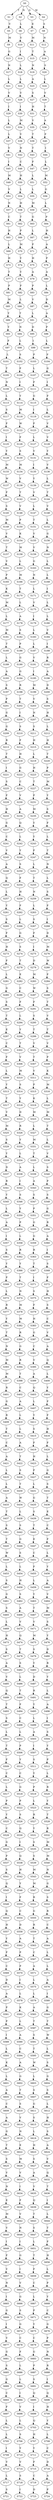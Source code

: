 strict digraph  {
	S0 -> S1 [ label = T ];
	S0 -> S2 [ label = N ];
	S0 -> S3 [ label = G ];
	S0 -> S4 [ label = M ];
	S1 -> S5 [ label = V ];
	S2 -> S6 [ label = L ];
	S3 -> S7 [ label = E ];
	S4 -> S8 [ label = S ];
	S5 -> S9 [ label = M ];
	S6 -> S10 [ label = V ];
	S7 -> S11 [ label = M ];
	S8 -> S12 [ label = N ];
	S9 -> S13 [ label = G ];
	S10 -> S14 [ label = I ];
	S11 -> S15 [ label = T ];
	S12 -> S16 [ label = A ];
	S13 -> S17 [ label = N ];
	S14 -> S18 [ label = L ];
	S15 -> S19 [ label = N ];
	S16 -> S20 [ label = S ];
	S17 -> S21 [ label = L ];
	S18 -> S22 [ label = L ];
	S19 -> S23 [ label = A ];
	S20 -> S24 [ label = L ];
	S21 -> S25 [ label = V ];
	S22 -> S26 [ label = V ];
	S23 -> S27 [ label = S ];
	S24 -> S28 [ label = V ];
	S25 -> S29 [ label = I ];
	S26 -> S30 [ label = I ];
	S27 -> S31 [ label = H ];
	S28 -> S32 [ label = T ];
	S29 -> S33 [ label = L ];
	S30 -> S34 [ label = M ];
	S31 -> S35 [ label = V ];
	S32 -> S36 [ label = A ];
	S33 -> S37 [ label = L ];
	S34 -> S38 [ label = V ];
	S35 -> S39 [ label = T ];
	S36 -> S40 [ label = F ];
	S37 -> S41 [ label = V ];
	S38 -> S42 [ label = N ];
	S39 -> S43 [ label = T ];
	S40 -> S44 [ label = I ];
	S41 -> S45 [ label = I ];
	S42 -> S46 [ label = C ];
	S43 -> S47 [ label = F ];
	S44 -> S48 [ label = L ];
	S45 -> S49 [ label = M ];
	S46 -> S50 [ label = H ];
	S47 -> S51 [ label = L ];
	S48 -> S52 [ label = M ];
	S49 -> S53 [ label = V ];
	S50 -> S54 [ label = L ];
	S51 -> S55 [ label = L ];
	S52 -> S56 [ label = G ];
	S53 -> S57 [ label = N ];
	S54 -> S58 [ label = H ];
	S55 -> S59 [ label = M ];
	S56 -> S60 [ label = L ];
	S57 -> S61 [ label = C ];
	S58 -> S62 [ label = T ];
	S59 -> S63 [ label = G ];
	S60 -> S64 [ label = P ];
	S61 -> S65 [ label = H ];
	S62 -> S66 [ label = P ];
	S63 -> S67 [ label = L ];
	S64 -> S68 [ label = H ];
	S65 -> S69 [ label = L ];
	S66 -> S70 [ label = M ];
	S67 -> S71 [ label = P ];
	S68 -> S72 [ label = A ];
	S69 -> S73 [ label = H ];
	S70 -> S74 [ label = Y ];
	S71 -> S75 [ label = H ];
	S72 -> S76 [ label = P ];
	S73 -> S77 [ label = T ];
	S74 -> S78 [ label = Y ];
	S75 -> S79 [ label = A ];
	S76 -> S80 [ label = A ];
	S77 -> S81 [ label = P ];
	S78 -> S82 [ label = F ];
	S79 -> S83 [ label = P ];
	S80 -> S84 [ label = L ];
	S81 -> S85 [ label = M ];
	S82 -> S86 [ label = L ];
	S83 -> S87 [ label = V ];
	S84 -> S88 [ label = D ];
	S85 -> S89 [ label = Y ];
	S86 -> S90 [ label = T ];
	S87 -> S91 [ label = L ];
	S88 -> S92 [ label = A ];
	S89 -> S93 [ label = Y ];
	S90 -> S94 [ label = N ];
	S91 -> S95 [ label = D ];
	S92 -> S96 [ label = P ];
	S93 -> S97 [ label = F ];
	S94 -> S98 [ label = L ];
	S95 -> S99 [ label = I ];
	S96 -> S100 [ label = L ];
	S97 -> S101 [ label = L ];
	S98 -> S102 [ label = S ];
	S99 -> S103 [ label = P ];
	S100 -> S104 [ label = F ];
	S101 -> S105 [ label = T ];
	S102 -> S106 [ label = F ];
	S103 -> S107 [ label = L ];
	S104 -> S108 [ label = G ];
	S105 -> S109 [ label = N ];
	S106 -> S110 [ label = I ];
	S107 -> S111 [ label = F ];
	S108 -> S112 [ label = I ];
	S109 -> S113 [ label = L ];
	S110 -> S114 [ label = Y ];
	S111 -> S115 [ label = G ];
	S112 -> S116 [ label = F ];
	S113 -> S117 [ label = S ];
	S114 -> S118 [ label = M ];
	S115 -> S119 [ label = I ];
	S116 -> S120 [ label = L ];
	S117 -> S121 [ label = F ];
	S118 -> S122 [ label = W ];
	S119 -> S123 [ label = F ];
	S120 -> S124 [ label = V ];
	S121 -> S125 [ label = I ];
	S122 -> S126 [ label = F ];
	S123 -> S127 [ label = L ];
	S124 -> S128 [ label = V ];
	S125 -> S129 [ label = Y ];
	S126 -> S130 [ label = S ];
	S127 -> S131 [ label = V ];
	S128 -> S132 [ label = Y ];
	S129 -> S133 [ label = M ];
	S130 -> S134 [ label = M ];
	S131 -> S135 [ label = I ];
	S132 -> S136 [ label = V ];
	S133 -> S137 [ label = W ];
	S134 -> S138 [ label = V ];
	S135 -> S139 [ label = Y ];
	S136 -> S140 [ label = L ];
	S137 -> S141 [ label = F ];
	S138 -> S142 [ label = T ];
	S139 -> S143 [ label = V ];
	S140 -> S144 [ label = T ];
	S141 -> S145 [ label = S ];
	S142 -> S146 [ label = V ];
	S143 -> S147 [ label = L ];
	S144 -> S148 [ label = V ];
	S145 -> S149 [ label = M ];
	S146 -> S150 [ label = P ];
	S147 -> S151 [ label = T ];
	S148 -> S152 [ label = L ];
	S149 -> S153 [ label = V ];
	S150 -> S154 [ label = K ];
	S151 -> S155 [ label = V ];
	S152 -> S156 [ label = G ];
	S153 -> S157 [ label = T ];
	S154 -> S158 [ label = M ];
	S155 -> S159 [ label = V ];
	S156 -> S160 [ label = N ];
	S157 -> S161 [ label = V ];
	S158 -> S162 [ label = L ];
	S159 -> S163 [ label = G ];
	S160 -> S164 [ label = L ];
	S161 -> S165 [ label = P ];
	S162 -> S166 [ label = M ];
	S163 -> S167 [ label = N ];
	S164 -> S168 [ label = L ];
	S165 -> S169 [ label = K ];
	S166 -> S170 [ label = T ];
	S167 -> S171 [ label = L ];
	S168 -> S172 [ label = I ];
	S169 -> S173 [ label = M ];
	S170 -> S174 [ label = L ];
	S171 -> S175 [ label = V ];
	S172 -> S176 [ label = L ];
	S173 -> S177 [ label = L ];
	S174 -> S178 [ label = A ];
	S175 -> S179 [ label = I ];
	S176 -> S180 [ label = L ];
	S177 -> S181 [ label = M ];
	S178 -> S182 [ label = S ];
	S179 -> S183 [ label = L ];
	S180 -> S184 [ label = V ];
	S181 -> S185 [ label = T ];
	S182 -> S186 [ label = P ];
	S183 -> S187 [ label = L ];
	S184 -> S188 [ label = I ];
	S185 -> S189 [ label = L ];
	S186 -> S190 [ label = G ];
	S187 -> S191 [ label = V ];
	S188 -> S192 [ label = R ];
	S189 -> S193 [ label = A ];
	S190 -> S194 [ label = G ];
	S191 -> S195 [ label = I ];
	S192 -> S196 [ label = A ];
	S193 -> S197 [ label = S ];
	S194 -> S198 [ label = R ];
	S195 -> S199 [ label = M ];
	S196 -> S200 [ label = D ];
	S197 -> S201 [ label = P ];
	S198 -> S202 [ label = T ];
	S199 -> S203 [ label = V ];
	S200 -> S204 [ label = S ];
	S201 -> S205 [ label = G ];
	S202 -> S206 [ label = I ];
	S203 -> S207 [ label = N ];
	S204 -> S208 [ label = H ];
	S205 -> S209 [ label = G ];
	S206 -> S210 [ label = S ];
	S207 -> S211 [ label = S ];
	S208 -> S212 [ label = L ];
	S209 -> S213 [ label = R ];
	S210 -> S214 [ label = F ];
	S211 -> S215 [ label = H ];
	S212 -> S216 [ label = H ];
	S213 -> S217 [ label = T ];
	S214 -> S218 [ label = H ];
	S215 -> S219 [ label = L ];
	S216 -> S220 [ label = T ];
	S217 -> S221 [ label = I ];
	S218 -> S222 [ label = G ];
	S219 -> S223 [ label = H ];
	S220 -> S224 [ label = P ];
	S221 -> S225 [ label = S ];
	S222 -> S226 [ label = C ];
	S223 -> S227 [ label = T ];
	S224 -> S228 [ label = M ];
	S225 -> S229 [ label = F ];
	S226 -> S230 [ label = V ];
	S227 -> S231 [ label = P ];
	S228 -> S232 [ label = Y ];
	S229 -> S233 [ label = H ];
	S230 -> S234 [ label = A ];
	S231 -> S235 [ label = M ];
	S232 -> S236 [ label = S ];
	S233 -> S237 [ label = G ];
	S234 -> S238 [ label = Q ];
	S235 -> S239 [ label = Y ];
	S236 -> S240 [ label = F ];
	S237 -> S241 [ label = C ];
	S238 -> S242 [ label = L ];
	S239 -> S243 [ label = Y ];
	S240 -> S244 [ label = L ];
	S241 -> S245 [ label = V ];
	S242 -> S246 [ label = Y ];
	S243 -> S247 [ label = F ];
	S244 -> S248 [ label = T ];
	S245 -> S249 [ label = A ];
	S246 -> S250 [ label = S ];
	S247 -> S251 [ label = L ];
	S248 -> S252 [ label = N ];
	S249 -> S253 [ label = Q ];
	S250 -> S254 [ label = F ];
	S251 -> S255 [ label = T ];
	S252 -> S256 [ label = L ];
	S253 -> S257 [ label = L ];
	S254 -> S258 [ label = H ];
	S255 -> S259 [ label = N ];
	S256 -> S260 [ label = S ];
	S257 -> S261 [ label = Y ];
	S258 -> S262 [ label = F ];
	S259 -> S263 [ label = L ];
	S260 -> S264 [ label = F ];
	S261 -> S265 [ label = S ];
	S262 -> S266 [ label = L ];
	S263 -> S267 [ label = S ];
	S264 -> S268 [ label = I ];
	S265 -> S269 [ label = F ];
	S266 -> S270 [ label = G ];
	S267 -> S271 [ label = F ];
	S268 -> S272 [ label = D ];
	S269 -> S273 [ label = H ];
	S270 -> S274 [ label = S ];
	S271 -> S275 [ label = I ];
	S272 -> S276 [ label = M ];
	S273 -> S277 [ label = F ];
	S274 -> S278 [ label = T ];
	S275 -> S279 [ label = D ];
	S276 -> S280 [ label = W ];
	S277 -> S281 [ label = L ];
	S278 -> S282 [ label = E ];
	S279 -> S283 [ label = M ];
	S280 -> S284 [ label = F ];
	S281 -> S285 [ label = G ];
	S282 -> S286 [ label = C ];
	S283 -> S287 [ label = W ];
	S284 -> S288 [ label = S ];
	S285 -> S289 [ label = S ];
	S286 -> S290 [ label = F ];
	S287 -> S291 [ label = F ];
	S288 -> S292 [ label = T ];
	S289 -> S293 [ label = T ];
	S290 -> S294 [ label = L ];
	S291 -> S295 [ label = S ];
	S292 -> S296 [ label = V ];
	S293 -> S297 [ label = E ];
	S294 -> S298 [ label = Y ];
	S295 -> S299 [ label = T ];
	S296 -> S300 [ label = T ];
	S297 -> S301 [ label = C ];
	S298 -> S302 [ label = T ];
	S299 -> S303 [ label = V ];
	S300 -> S304 [ label = V ];
	S301 -> S305 [ label = F ];
	S302 -> S306 [ label = V ];
	S303 -> S307 [ label = T ];
	S304 -> S308 [ label = P ];
	S305 -> S309 [ label = L ];
	S306 -> S310 [ label = M ];
	S307 -> S311 [ label = V ];
	S308 -> S312 [ label = K ];
	S309 -> S313 [ label = Y ];
	S310 -> S314 [ label = S ];
	S311 -> S315 [ label = P ];
	S312 -> S316 [ label = M ];
	S313 -> S317 [ label = T ];
	S314 -> S318 [ label = Y ];
	S315 -> S319 [ label = K ];
	S316 -> S320 [ label = L ];
	S317 -> S321 [ label = V ];
	S318 -> S322 [ label = D ];
	S319 -> S323 [ label = M ];
	S320 -> S324 [ label = M ];
	S321 -> S325 [ label = M ];
	S322 -> S326 [ label = R ];
	S323 -> S327 [ label = L ];
	S324 -> S328 [ label = T ];
	S325 -> S329 [ label = S ];
	S326 -> S330 [ label = Y ];
	S327 -> S331 [ label = M ];
	S328 -> S332 [ label = L ];
	S329 -> S333 [ label = Y ];
	S330 -> S334 [ label = L ];
	S331 -> S335 [ label = T ];
	S332 -> S336 [ label = V ];
	S333 -> S337 [ label = D ];
	S334 -> S338 [ label = A ];
	S335 -> S339 [ label = L ];
	S336 -> S340 [ label = S ];
	S337 -> S341 [ label = R ];
	S338 -> S342 [ label = I ];
	S339 -> S343 [ label = A ];
	S340 -> S344 [ label = P ];
	S341 -> S345 [ label = Y ];
	S342 -> S346 [ label = S ];
	S343 -> S347 [ label = S ];
	S344 -> S348 [ label = S ];
	S345 -> S349 [ label = L ];
	S346 -> S350 [ label = Y ];
	S347 -> S351 [ label = P ];
	S348 -> S352 [ label = G ];
	S349 -> S353 [ label = A ];
	S350 -> S354 [ label = P ];
	S351 -> S355 [ label = G ];
	S352 -> S356 [ label = R ];
	S353 -> S357 [ label = I ];
	S354 -> S358 [ label = L ];
	S355 -> S359 [ label = G ];
	S356 -> S360 [ label = A ];
	S357 -> S361 [ label = S ];
	S358 -> S362 [ label = R ];
	S359 -> S363 [ label = R ];
	S360 -> S364 [ label = I ];
	S361 -> S365 [ label = Y ];
	S362 -> S366 [ label = Y ];
	S363 -> S367 [ label = T ];
	S364 -> S368 [ label = S ];
	S365 -> S369 [ label = P ];
	S366 -> S370 [ label = T ];
	S367 -> S371 [ label = I ];
	S368 -> S372 [ label = F ];
	S369 -> S373 [ label = L ];
	S370 -> S374 [ label = N ];
	S371 -> S375 [ label = S ];
	S372 -> S376 [ label = H ];
	S373 -> S377 [ label = R ];
	S374 -> S378 [ label = M ];
	S375 -> S379 [ label = F ];
	S376 -> S380 [ label = S ];
	S377 -> S381 [ label = Y ];
	S378 -> S382 [ label = M ];
	S379 -> S383 [ label = H ];
	S380 -> S384 [ label = C ];
	S381 -> S385 [ label = T ];
	S382 -> S386 [ label = R ];
	S383 -> S387 [ label = G ];
	S384 -> S388 [ label = V ];
	S385 -> S389 [ label = N ];
	S386 -> S390 [ label = G ];
	S387 -> S391 [ label = C ];
	S388 -> S392 [ label = A ];
	S389 -> S393 [ label = M ];
	S390 -> S394 [ label = R ];
	S391 -> S395 [ label = V ];
	S392 -> S396 [ label = Q ];
	S393 -> S397 [ label = M ];
	S394 -> S398 [ label = T ];
	S395 -> S399 [ label = A ];
	S396 -> S400 [ label = L ];
	S397 -> S401 [ label = R ];
	S398 -> S402 [ label = C ];
	S399 -> S403 [ label = Q ];
	S400 -> S404 [ label = Y ];
	S401 -> S405 [ label = G ];
	S402 -> S406 [ label = A ];
	S403 -> S407 [ label = L ];
	S404 -> S408 [ label = F ];
	S405 -> S409 [ label = R ];
	S406 -> S410 [ label = L ];
	S407 -> S411 [ label = Y ];
	S408 -> S412 [ label = F ];
	S409 -> S413 [ label = T ];
	S410 -> S414 [ label = L ];
	S411 -> S415 [ label = S ];
	S412 -> S416 [ label = H ];
	S413 -> S417 [ label = C ];
	S414 -> S418 [ label = A ];
	S415 -> S419 [ label = F ];
	S416 -> S420 [ label = F ];
	S417 -> S421 [ label = A ];
	S418 -> S422 [ label = T ];
	S419 -> S423 [ label = H ];
	S420 -> S424 [ label = L ];
	S421 -> S425 [ label = L ];
	S422 -> S426 [ label = S ];
	S423 -> S427 [ label = F ];
	S424 -> S428 [ label = G ];
	S425 -> S429 [ label = L ];
	S426 -> S430 [ label = T ];
	S427 -> S431 [ label = L ];
	S428 -> S432 [ label = S ];
	S429 -> S433 [ label = A ];
	S430 -> S434 [ label = W ];
	S431 -> S435 [ label = G ];
	S432 -> S436 [ label = T ];
	S433 -> S437 [ label = T ];
	S434 -> S438 [ label = L ];
	S435 -> S439 [ label = S ];
	S436 -> S440 [ label = E ];
	S437 -> S441 [ label = S ];
	S438 -> S442 [ label = S ];
	S439 -> S443 [ label = T ];
	S440 -> S444 [ label = C ];
	S441 -> S445 [ label = T ];
	S442 -> S446 [ label = G ];
	S443 -> S447 [ label = E ];
	S444 -> S448 [ label = F ];
	S445 -> S449 [ label = W ];
	S446 -> S450 [ label = S ];
	S447 -> S451 [ label = C ];
	S448 -> S452 [ label = L ];
	S449 -> S453 [ label = L ];
	S450 -> S454 [ label = L ];
	S451 -> S455 [ label = F ];
	S452 -> S456 [ label = Y ];
	S453 -> S457 [ label = S ];
	S454 -> S458 [ label = H ];
	S455 -> S459 [ label = L ];
	S456 -> S460 [ label = A ];
	S457 -> S461 [ label = G ];
	S458 -> S462 [ label = S ];
	S459 -> S463 [ label = Y ];
	S460 -> S464 [ label = V ];
	S461 -> S465 [ label = S ];
	S462 -> S466 [ label = A ];
	S463 -> S467 [ label = T ];
	S464 -> S468 [ label = M ];
	S465 -> S469 [ label = L ];
	S466 -> S470 [ label = V ];
	S467 -> S471 [ label = V ];
	S468 -> S472 [ label = S ];
	S469 -> S473 [ label = H ];
	S470 -> S474 [ label = Q ];
	S471 -> S475 [ label = M ];
	S472 -> S476 [ label = Y ];
	S473 -> S477 [ label = S ];
	S474 -> S478 [ label = T ];
	S475 -> S479 [ label = S ];
	S476 -> S480 [ label = D ];
	S477 -> S481 [ label = A ];
	S478 -> S482 [ label = S ];
	S479 -> S483 [ label = Y ];
	S480 -> S484 [ label = R ];
	S481 -> S485 [ label = V ];
	S482 -> S486 [ label = L ];
	S483 -> S487 [ label = D ];
	S484 -> S488 [ label = Y ];
	S485 -> S489 [ label = Q ];
	S486 -> S490 [ label = T ];
	S487 -> S491 [ label = R ];
	S488 -> S492 [ label = L ];
	S489 -> S493 [ label = T ];
	S490 -> S494 [ label = F ];
	S491 -> S495 [ label = Y ];
	S492 -> S496 [ label = A ];
	S493 -> S497 [ label = S ];
	S494 -> S498 [ label = C ];
	S495 -> S499 [ label = L ];
	S496 -> S500 [ label = I ];
	S497 -> S501 [ label = L ];
	S498 -> S502 [ label = L ];
	S499 -> S503 [ label = A ];
	S500 -> S504 [ label = S ];
	S501 -> S505 [ label = T ];
	S502 -> S506 [ label = P ];
	S503 -> S507 [ label = I ];
	S504 -> S508 [ label = Y ];
	S505 -> S509 [ label = F ];
	S506 -> S510 [ label = Y ];
	S507 -> S511 [ label = S ];
	S508 -> S512 [ label = P ];
	S509 -> S513 [ label = C ];
	S510 -> S514 [ label = C ];
	S511 -> S515 [ label = Y ];
	S512 -> S516 [ label = L ];
	S513 -> S517 [ label = L ];
	S514 -> S518 [ label = G ];
	S515 -> S519 [ label = P ];
	S516 -> S520 [ label = R ];
	S517 -> S521 [ label = P ];
	S518 -> S522 [ label = P ];
	S519 -> S523 [ label = L ];
	S520 -> S524 [ label = Y ];
	S521 -> S525 [ label = Y ];
	S522 -> S526 [ label = S ];
	S523 -> S527 [ label = R ];
	S524 -> S528 [ label = T ];
	S525 -> S529 [ label = C ];
	S526 -> S530 [ label = Q ];
	S527 -> S531 [ label = Y ];
	S528 -> S532 [ label = R ];
	S529 -> S533 [ label = G ];
	S530 -> S534 [ label = I ];
	S531 -> S535 [ label = S ];
	S532 -> S536 [ label = M ];
	S533 -> S537 [ label = P ];
	S534 -> S538 [ label = Q ];
	S535 -> S539 [ label = S ];
	S536 -> S540 [ label = M ];
	S537 -> S541 [ label = S ];
	S538 -> S542 [ label = H ];
	S539 -> S543 [ label = M ];
	S540 -> S544 [ label = N ];
	S541 -> S545 [ label = Q ];
	S542 -> S546 [ label = Y ];
	S543 -> S547 [ label = M ];
	S544 -> S548 [ label = G ];
	S545 -> S549 [ label = I ];
	S546 -> S550 [ label = F ];
	S547 -> S551 [ label = R ];
	S548 -> S552 [ label = S ];
	S549 -> S553 [ label = Q ];
	S550 -> S554 [ label = C ];
	S551 -> S555 [ label = G ];
	S552 -> S556 [ label = R ];
	S553 -> S557 [ label = H ];
	S554 -> S558 [ label = D ];
	S555 -> S559 [ label = R ];
	S556 -> S560 [ label = C ];
	S557 -> S561 [ label = Y ];
	S558 -> S562 [ label = A ];
	S559 -> S563 [ label = T ];
	S560 -> S564 [ label = A ];
	S561 -> S565 [ label = F ];
	S562 -> S566 [ label = P ];
	S563 -> S567 [ label = C ];
	S564 -> S568 [ label = L ];
	S565 -> S569 [ label = C ];
	S566 -> S570 [ label = P ];
	S567 -> S571 [ label = A ];
	S568 -> S572 [ label = L ];
	S569 -> S573 [ label = D ];
	S570 -> S574 [ label = I ];
	S571 -> S575 [ label = L ];
	S572 -> S576 [ label = A ];
	S573 -> S577 [ label = A ];
	S574 -> S578 [ label = L ];
	S575 -> S579 [ label = L ];
	S576 -> S580 [ label = I ];
	S577 -> S581 [ label = P ];
	S578 -> S582 [ label = K ];
	S579 -> S583 [ label = A ];
	S580 -> S584 [ label = G ];
	S581 -> S585 [ label = P ];
	S582 -> S586 [ label = L ];
	S583 -> S587 [ label = T ];
	S584 -> S588 [ label = T ];
	S585 -> S589 [ label = I ];
	S586 -> S590 [ label = A ];
	S587 -> S591 [ label = S ];
	S588 -> S592 [ label = W ];
	S589 -> S593 [ label = L ];
	S590 -> S594 [ label = C ];
	S591 -> S595 [ label = T ];
	S592 -> S596 [ label = L ];
	S593 -> S597 [ label = K ];
	S594 -> S598 [ label = A ];
	S595 -> S599 [ label = W ];
	S596 -> S600 [ label = S ];
	S597 -> S601 [ label = L ];
	S598 -> S602 [ label = G ];
	S599 -> S603 [ label = L ];
	S600 -> S604 [ label = G ];
	S601 -> S605 [ label = A ];
	S602 -> S606 [ label = T ];
	S603 -> S607 [ label = S ];
	S604 -> S608 [ label = S ];
	S605 -> S609 [ label = C ];
	S606 -> S610 [ label = S ];
	S607 -> S611 [ label = G ];
	S608 -> S612 [ label = L ];
	S609 -> S613 [ label = A ];
	S610 -> S614 [ label = V ];
	S611 -> S615 [ label = S ];
	S612 -> S616 [ label = H ];
	S613 -> S617 [ label = G ];
	S614 -> S618 [ label = N ];
	S615 -> S619 [ label = L ];
	S616 -> S620 [ label = S ];
	S617 -> S621 [ label = T ];
	S618 -> S622 [ label = E ];
	S619 -> S623 [ label = H ];
	S620 -> S624 [ label = A ];
	S621 -> S625 [ label = S ];
	S622 -> S626 [ label = M ];
	S623 -> S627 [ label = S ];
	S624 -> S628 [ label = V ];
	S625 -> S629 [ label = V ];
	S626 -> S630 [ label = V ];
	S627 -> S631 [ label = A ];
	S628 -> S632 [ label = Q ];
	S629 -> S633 [ label = N ];
	S630 -> S634 [ label = I ];
	S631 -> S635 [ label = V ];
	S632 -> S636 [ label = T ];
	S633 -> S637 [ label = E ];
	S634 -> S638 [ label = F ];
	S635 -> S639 [ label = Q ];
	S636 -> S640 [ label = I ];
	S637 -> S641 [ label = M ];
	S638 -> S642 [ label = V ];
	S639 -> S643 [ label = T ];
	S640 -> S644 [ label = L ];
	S641 -> S645 [ label = V ];
	S642 -> S646 [ label = N ];
	S643 -> S647 [ label = S ];
	S644 -> S648 [ label = T ];
	S645 -> S649 [ label = I ];
	S646 -> S650 [ label = I ];
	S647 -> S651 [ label = L ];
	S648 -> S652 [ label = F ];
	S649 -> S653 [ label = F ];
	S650 -> S654 [ label = G ];
	S651 -> S655 [ label = T ];
	S652 -> S656 [ label = H ];
	S653 -> S657 [ label = V ];
	S654 -> S658 [ label = I ];
	S655 -> S659 [ label = F ];
	S656 -> S660 [ label = L ];
	S657 -> S661 [ label = N ];
	S658 -> S662 [ label = V ];
	S659 -> S663 [ label = C ];
	S660 -> S664 [ label = P ];
	S661 -> S665 [ label = I ];
	S662 -> S666 [ label = G ];
	S663 -> S667 [ label = L ];
	S664 -> S668 [ label = Y ];
	S665 -> S669 [ label = G ];
	S666 -> S670 [ label = S ];
	S667 -> S671 [ label = P ];
	S668 -> S672 [ label = C ];
	S669 -> S673 [ label = I ];
	S670 -> S674 [ label = G ];
	S671 -> S675 [ label = Y ];
	S672 -> S676 [ label = G ];
	S673 -> S677 [ label = V ];
	S674 -> S678 [ label = C ];
	S675 -> S679 [ label = C ];
	S676 -> S680 [ label = P ];
	S677 -> S681 [ label = G ];
	S678 -> S682 [ label = F ];
	S679 -> S683 [ label = G ];
	S680 -> S684 [ label = N ];
	S681 -> S685 [ label = S ];
	S682 -> S686 [ label = L ];
	S683 -> S687 [ label = P ];
	S684 -> S688 [ label = R ];
	S685 -> S689 [ label = G ];
	S686 -> S690 [ label = L ];
	S687 -> S691 [ label = S ];
	S688 -> S692 [ label = I ];
	S689 -> S693 [ label = C ];
	S690 -> S694 [ label = I ];
	S691 -> S695 [ label = Q ];
	S692 -> S696 [ label = Q ];
	S693 -> S697 [ label = F ];
	S694 -> S698 [ label = V ];
	S695 -> S699 [ label = I ];
	S696 -> S700 [ label = H ];
	S697 -> S701 [ label = L ];
	S698 -> S702 [ label = L ];
	S699 -> S703 [ label = Q ];
	S700 -> S704 [ label = Y ];
	S701 -> S705 [ label = L ];
	S702 -> S706 [ label = S ];
	S703 -> S707 [ label = H ];
	S704 -> S708 [ label = L ];
	S705 -> S709 [ label = I ];
	S706 -> S710 [ label = Y ];
	S707 -> S711 [ label = Y ];
	S708 -> S712 [ label = C ];
	S709 -> S713 [ label = V ];
	S710 -> S714 [ label = V ];
	S711 -> S715 [ label = F ];
	S712 -> S716 [ label = D ];
	S713 -> S717 [ label = L ];
	S714 -> S718 [ label = S ];
	S715 -> S719 [ label = C ];
	S716 -> S720 [ label = A ];
	S717 -> S721 [ label = S ];
	S718 -> S722 [ label = I ];
	S719 -> S723 [ label = D ];
	S720 -> S724 [ label = P ];
}
